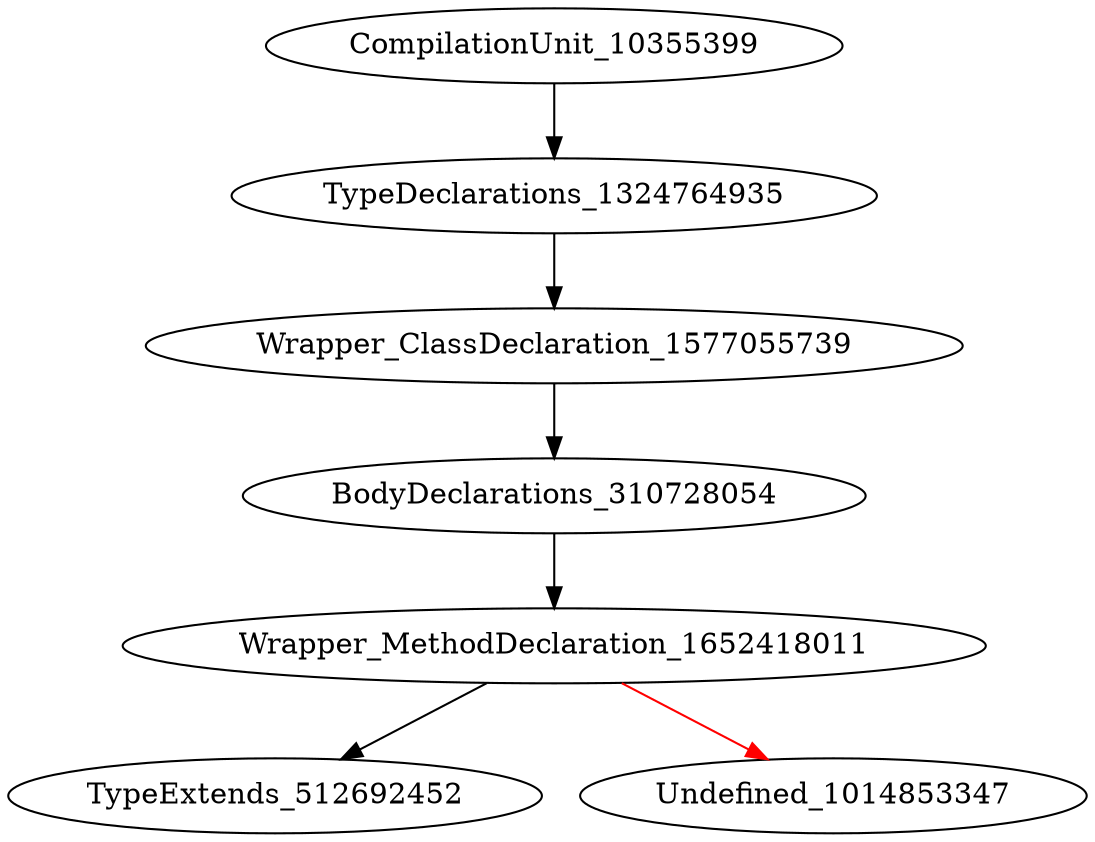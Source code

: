 digraph {
CompilationUnit_10355399 -> TypeDeclarations_1324764935
TypeDeclarations_1324764935 -> Wrapper_ClassDeclaration_1577055739
Wrapper_ClassDeclaration_1577055739 -> BodyDeclarations_310728054
BodyDeclarations_310728054 -> Wrapper_MethodDeclaration_1652418011
Wrapper_MethodDeclaration_1652418011 -> TypeExtends_512692452
Wrapper_MethodDeclaration_1652418011 -> Undefined_1014853347 [color = red] 
}